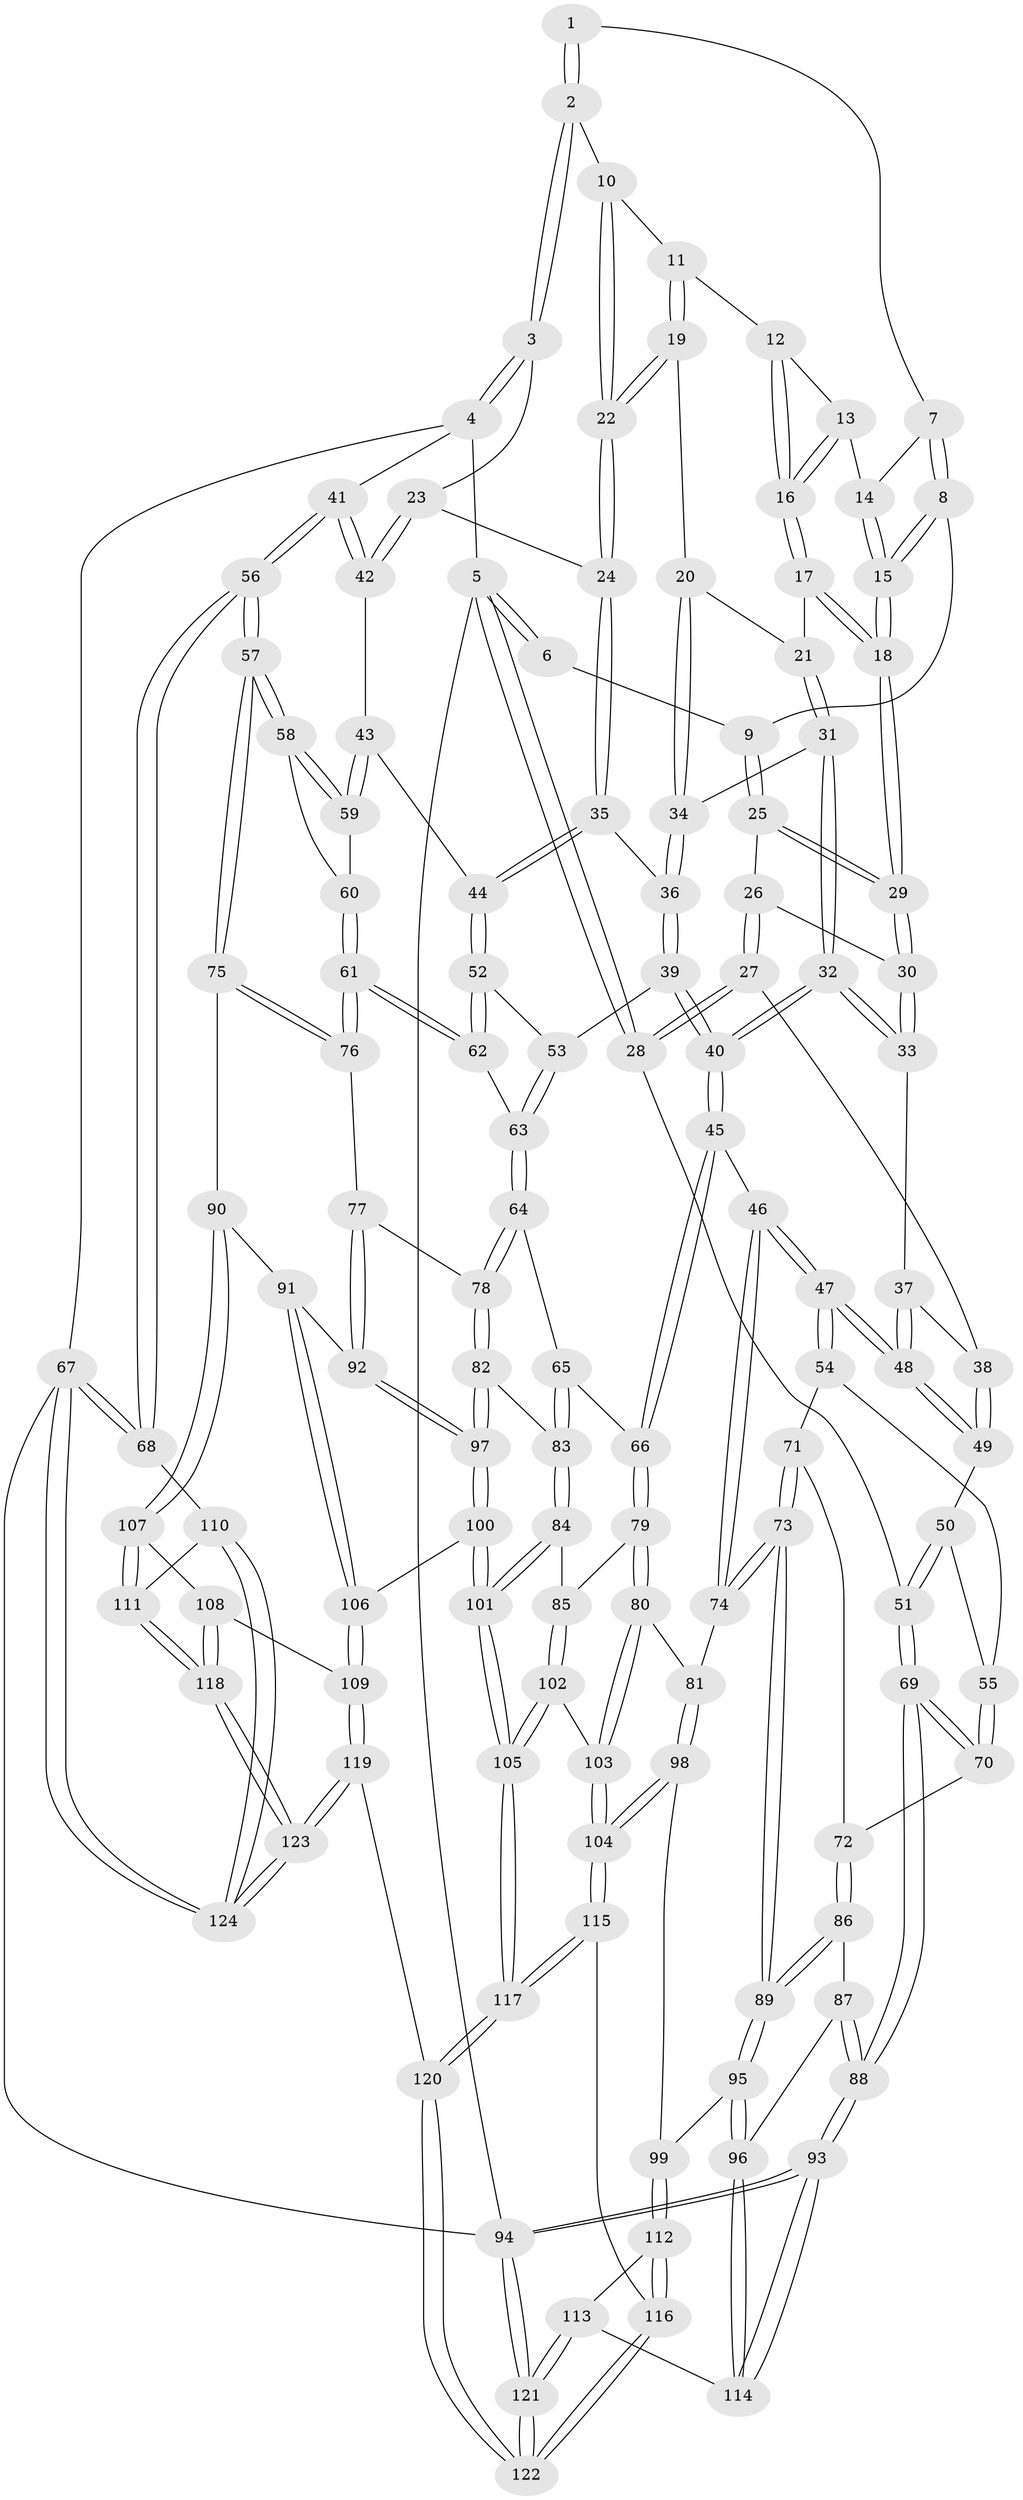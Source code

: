 // Generated by graph-tools (version 1.1) at 2025/02/03/09/25 05:02:13]
// undirected, 124 vertices, 307 edges
graph export_dot {
graph [start="1"]
  node [color=gray90,style=filled];
  1 [pos="+0.4239757088653471+0"];
  2 [pos="+0.757772083916116+0"];
  3 [pos="+0.9728326362198602+0"];
  4 [pos="+1+0"];
  5 [pos="+0+0"];
  6 [pos="+0.2537428754041093+0"];
  7 [pos="+0.417613793864356+0.03310209257050724"];
  8 [pos="+0.31099764245620237+0.06968573432427849"];
  9 [pos="+0.2562954671522061+0.05360166307730971"];
  10 [pos="+0.7574480461617261+0"];
  11 [pos="+0.551100141195944+0.057878117568595004"];
  12 [pos="+0.5509833218119035+0.057905235068388294"];
  13 [pos="+0.4571853735386932+0.06913947506060746"];
  14 [pos="+0.44921945512812805+0.06910487857597719"];
  15 [pos="+0.399873752316341+0.14838756618963572"];
  16 [pos="+0.4763536969189605+0.13735553254045593"];
  17 [pos="+0.4515549386982091+0.20376830385556247"];
  18 [pos="+0.41039571231496913+0.20208729519390653"];
  19 [pos="+0.5512717293701812+0.1970047673404228"];
  20 [pos="+0.505373870897148+0.21403177099327653"];
  21 [pos="+0.47876828665220994+0.21004652918071684"];
  22 [pos="+0.6569248647764954+0.2398852583071675"];
  23 [pos="+0.7454366651787969+0.2832667222075859"];
  24 [pos="+0.6825094733834164+0.28370268923756936"];
  25 [pos="+0.2494024941569613+0.06314043527019253"];
  26 [pos="+0.16914142227578985+0.14563394910479696"];
  27 [pos="+0.10102680432544382+0.18331184982870544"];
  28 [pos="+0+0.03973661958897658"];
  29 [pos="+0.3705555268245099+0.24027522954360467"];
  30 [pos="+0.36602204666526356+0.24647410452924703"];
  31 [pos="+0.460918853188962+0.30687544138981504"];
  32 [pos="+0.3729878590077873+0.3328016841336123"];
  33 [pos="+0.35091208194771656+0.31000531416756877"];
  34 [pos="+0.5109627397811208+0.3063203478527603"];
  35 [pos="+0.661181185105752+0.3199213545929115"];
  36 [pos="+0.5493649129228353+0.37350155403855195"];
  37 [pos="+0.3218115321960513+0.3192147462361338"];
  38 [pos="+0.1680709183746601+0.32173299206008354"];
  39 [pos="+0.4956757099434126+0.4497906699519929"];
  40 [pos="+0.4536459761714038+0.46543846222372043"];
  41 [pos="+1+0.2421923996803756"];
  42 [pos="+0.8978020448598463+0.34030674044765896"];
  43 [pos="+0.8626249688707418+0.4006790222486753"];
  44 [pos="+0.6910227870073069+0.44331578888358697"];
  45 [pos="+0.4251160231703734+0.5127514367050924"];
  46 [pos="+0.2987433174866124+0.5532755809465705"];
  47 [pos="+0.27774762788844615+0.5398026159313558"];
  48 [pos="+0.26641089302495957+0.5079354859295605"];
  49 [pos="+0.16010043661082396+0.3549887825647754"];
  50 [pos="+0.1261751165018921+0.38827570952867485"];
  51 [pos="+0+0.4742603174284373"];
  52 [pos="+0.688864920992927+0.45654052395404676"];
  53 [pos="+0.5708767555060984+0.4864147123209535"];
  54 [pos="+0.13939606709392552+0.556375759155211"];
  55 [pos="+0.1123526035570799+0.548575606019337"];
  56 [pos="+1+0.6532982149726337"];
  57 [pos="+1+0.6538433263509607"];
  58 [pos="+0.9824406946073383+0.5717734881139355"];
  59 [pos="+0.838120406590055+0.4861394137372072"];
  60 [pos="+0.7887225814021269+0.5509193150534677"];
  61 [pos="+0.7715214004454305+0.5690773451098576"];
  62 [pos="+0.735426210669186+0.5559939498563367"];
  63 [pos="+0.6324293028300432+0.5933743516304901"];
  64 [pos="+0.6099075037060987+0.6259758083880426"];
  65 [pos="+0.5594043842894348+0.6343699689736744"];
  66 [pos="+0.48887595709434994+0.6249146241281812"];
  67 [pos="+1+1"];
  68 [pos="+1+0.8888943657043696"];
  69 [pos="+0+0.5193738891409376"];
  70 [pos="+0.02796150655125148+0.5698230713617399"];
  71 [pos="+0.15003031688719745+0.6299535233740903"];
  72 [pos="+0.08115406606484551+0.6851909574412982"];
  73 [pos="+0.19272067164223688+0.7098402150503396"];
  74 [pos="+0.2972337429762626+0.5701496668874504"];
  75 [pos="+0.9515082305932352+0.7160536987149353"];
  76 [pos="+0.7738068717613044+0.5747384829618583"];
  77 [pos="+0.7373713684107539+0.6881219260805957"];
  78 [pos="+0.6462572942698362+0.6977814616688208"];
  79 [pos="+0.44235774279480133+0.741579949428681"];
  80 [pos="+0.4283519830941934+0.7486970958235428"];
  81 [pos="+0.3408469064846432+0.6931750566288918"];
  82 [pos="+0.6353948909194497+0.7435639171730303"];
  83 [pos="+0.5606835029939395+0.7732571153636482"];
  84 [pos="+0.5533555532421246+0.7793985980015152"];
  85 [pos="+0.5392150740039907+0.7791662938021916"];
  86 [pos="+0.0834920901780428+0.6955165598927998"];
  87 [pos="+0.03960485241919908+0.7215568508788818"];
  88 [pos="+0+0.8077190622720618"];
  89 [pos="+0.17881940367159893+0.7635974784542605"];
  90 [pos="+0.8916840881143188+0.7727922456379785"];
  91 [pos="+0.8216241129900018+0.7689141639100546"];
  92 [pos="+0.7679176626947666+0.7485721151130269"];
  93 [pos="+0+0.8545386332876416"];
  94 [pos="+0+1"];
  95 [pos="+0.1833524507993091+0.7797188863796304"];
  96 [pos="+0.08931596993698278+0.8340532757056011"];
  97 [pos="+0.6857924432552984+0.7968048781854825"];
  98 [pos="+0.227062519362621+0.7881825139116873"];
  99 [pos="+0.19530754486249782+0.7870533226680079"];
  100 [pos="+0.6810603611390313+0.8717546653044036"];
  101 [pos="+0.6196258999117149+0.9089800417961108"];
  102 [pos="+0.5001954805013014+0.8704536021760219"];
  103 [pos="+0.4030461879676028+0.8080086696605583"];
  104 [pos="+0.3612237678260606+0.8572346788290657"];
  105 [pos="+0.5517579437820176+1"];
  106 [pos="+0.7241652762381287+0.8830752668342158"];
  107 [pos="+0.8833766423643737+0.8407379992149052"];
  108 [pos="+0.8270765365393051+0.8933569926404286"];
  109 [pos="+0.7659138228807477+0.9137612149427776"];
  110 [pos="+0.9548975965766644+0.925252969155669"];
  111 [pos="+0.9248390551788546+0.9100839684767325"];
  112 [pos="+0.2061250053121749+0.8956789286515702"];
  113 [pos="+0.10448482350382043+0.9259442081626835"];
  114 [pos="+0.08564484138396086+0.8368519382756416"];
  115 [pos="+0.3624393917308994+0.8901910831682076"];
  116 [pos="+0.23863369871489967+0.9739431224264036"];
  117 [pos="+0.5312819367555492+1"];
  118 [pos="+0.8651835838027893+1"];
  119 [pos="+0.7711181956987967+1"];
  120 [pos="+0.5414745468264738+1"];
  121 [pos="+0.05055394137734803+1"];
  122 [pos="+0.12167628843943938+1"];
  123 [pos="+0.8008917701734144+1"];
  124 [pos="+0.9447897152929126+1"];
  1 -- 2;
  1 -- 2;
  1 -- 7;
  2 -- 3;
  2 -- 3;
  2 -- 10;
  3 -- 4;
  3 -- 4;
  3 -- 23;
  4 -- 5;
  4 -- 41;
  4 -- 67;
  5 -- 6;
  5 -- 6;
  5 -- 28;
  5 -- 28;
  5 -- 94;
  6 -- 9;
  7 -- 8;
  7 -- 8;
  7 -- 14;
  8 -- 9;
  8 -- 15;
  8 -- 15;
  9 -- 25;
  9 -- 25;
  10 -- 11;
  10 -- 22;
  10 -- 22;
  11 -- 12;
  11 -- 19;
  11 -- 19;
  12 -- 13;
  12 -- 16;
  12 -- 16;
  13 -- 14;
  13 -- 16;
  13 -- 16;
  14 -- 15;
  14 -- 15;
  15 -- 18;
  15 -- 18;
  16 -- 17;
  16 -- 17;
  17 -- 18;
  17 -- 18;
  17 -- 21;
  18 -- 29;
  18 -- 29;
  19 -- 20;
  19 -- 22;
  19 -- 22;
  20 -- 21;
  20 -- 34;
  20 -- 34;
  21 -- 31;
  21 -- 31;
  22 -- 24;
  22 -- 24;
  23 -- 24;
  23 -- 42;
  23 -- 42;
  24 -- 35;
  24 -- 35;
  25 -- 26;
  25 -- 29;
  25 -- 29;
  26 -- 27;
  26 -- 27;
  26 -- 30;
  27 -- 28;
  27 -- 28;
  27 -- 38;
  28 -- 51;
  29 -- 30;
  29 -- 30;
  30 -- 33;
  30 -- 33;
  31 -- 32;
  31 -- 32;
  31 -- 34;
  32 -- 33;
  32 -- 33;
  32 -- 40;
  32 -- 40;
  33 -- 37;
  34 -- 36;
  34 -- 36;
  35 -- 36;
  35 -- 44;
  35 -- 44;
  36 -- 39;
  36 -- 39;
  37 -- 38;
  37 -- 48;
  37 -- 48;
  38 -- 49;
  38 -- 49;
  39 -- 40;
  39 -- 40;
  39 -- 53;
  40 -- 45;
  40 -- 45;
  41 -- 42;
  41 -- 42;
  41 -- 56;
  41 -- 56;
  42 -- 43;
  43 -- 44;
  43 -- 59;
  43 -- 59;
  44 -- 52;
  44 -- 52;
  45 -- 46;
  45 -- 66;
  45 -- 66;
  46 -- 47;
  46 -- 47;
  46 -- 74;
  46 -- 74;
  47 -- 48;
  47 -- 48;
  47 -- 54;
  47 -- 54;
  48 -- 49;
  48 -- 49;
  49 -- 50;
  50 -- 51;
  50 -- 51;
  50 -- 55;
  51 -- 69;
  51 -- 69;
  52 -- 53;
  52 -- 62;
  52 -- 62;
  53 -- 63;
  53 -- 63;
  54 -- 55;
  54 -- 71;
  55 -- 70;
  55 -- 70;
  56 -- 57;
  56 -- 57;
  56 -- 68;
  56 -- 68;
  57 -- 58;
  57 -- 58;
  57 -- 75;
  57 -- 75;
  58 -- 59;
  58 -- 59;
  58 -- 60;
  59 -- 60;
  60 -- 61;
  60 -- 61;
  61 -- 62;
  61 -- 62;
  61 -- 76;
  61 -- 76;
  62 -- 63;
  63 -- 64;
  63 -- 64;
  64 -- 65;
  64 -- 78;
  64 -- 78;
  65 -- 66;
  65 -- 83;
  65 -- 83;
  66 -- 79;
  66 -- 79;
  67 -- 68;
  67 -- 68;
  67 -- 124;
  67 -- 124;
  67 -- 94;
  68 -- 110;
  69 -- 70;
  69 -- 70;
  69 -- 88;
  69 -- 88;
  70 -- 72;
  71 -- 72;
  71 -- 73;
  71 -- 73;
  72 -- 86;
  72 -- 86;
  73 -- 74;
  73 -- 74;
  73 -- 89;
  73 -- 89;
  74 -- 81;
  75 -- 76;
  75 -- 76;
  75 -- 90;
  76 -- 77;
  77 -- 78;
  77 -- 92;
  77 -- 92;
  78 -- 82;
  78 -- 82;
  79 -- 80;
  79 -- 80;
  79 -- 85;
  80 -- 81;
  80 -- 103;
  80 -- 103;
  81 -- 98;
  81 -- 98;
  82 -- 83;
  82 -- 97;
  82 -- 97;
  83 -- 84;
  83 -- 84;
  84 -- 85;
  84 -- 101;
  84 -- 101;
  85 -- 102;
  85 -- 102;
  86 -- 87;
  86 -- 89;
  86 -- 89;
  87 -- 88;
  87 -- 88;
  87 -- 96;
  88 -- 93;
  88 -- 93;
  89 -- 95;
  89 -- 95;
  90 -- 91;
  90 -- 107;
  90 -- 107;
  91 -- 92;
  91 -- 106;
  91 -- 106;
  92 -- 97;
  92 -- 97;
  93 -- 94;
  93 -- 94;
  93 -- 114;
  93 -- 114;
  94 -- 121;
  94 -- 121;
  95 -- 96;
  95 -- 96;
  95 -- 99;
  96 -- 114;
  96 -- 114;
  97 -- 100;
  97 -- 100;
  98 -- 99;
  98 -- 104;
  98 -- 104;
  99 -- 112;
  99 -- 112;
  100 -- 101;
  100 -- 101;
  100 -- 106;
  101 -- 105;
  101 -- 105;
  102 -- 103;
  102 -- 105;
  102 -- 105;
  103 -- 104;
  103 -- 104;
  104 -- 115;
  104 -- 115;
  105 -- 117;
  105 -- 117;
  106 -- 109;
  106 -- 109;
  107 -- 108;
  107 -- 111;
  107 -- 111;
  108 -- 109;
  108 -- 118;
  108 -- 118;
  109 -- 119;
  109 -- 119;
  110 -- 111;
  110 -- 124;
  110 -- 124;
  111 -- 118;
  111 -- 118;
  112 -- 113;
  112 -- 116;
  112 -- 116;
  113 -- 114;
  113 -- 121;
  113 -- 121;
  115 -- 116;
  115 -- 117;
  115 -- 117;
  116 -- 122;
  116 -- 122;
  117 -- 120;
  117 -- 120;
  118 -- 123;
  118 -- 123;
  119 -- 120;
  119 -- 123;
  119 -- 123;
  120 -- 122;
  120 -- 122;
  121 -- 122;
  121 -- 122;
  123 -- 124;
  123 -- 124;
}

